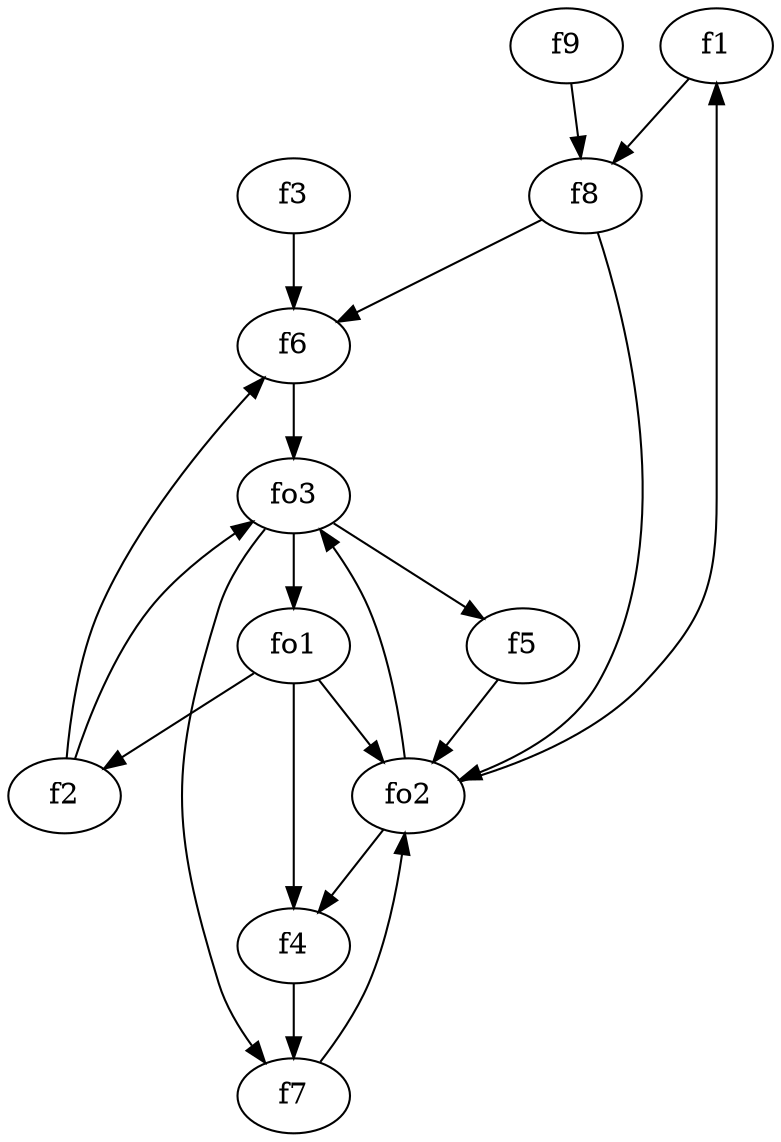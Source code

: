 strict digraph  {
f1;
f2;
f3;
f4;
f5;
f6;
f7;
f8;
f9;
fo1;
fo2;
fo3;
f1 -> f8  [weight=2];
f2 -> fo3  [weight=2];
f2 -> f6  [weight=2];
f3 -> f6  [weight=2];
f4 -> f7  [weight=2];
f5 -> fo2  [weight=2];
f6 -> fo3  [weight=2];
f7 -> fo2  [weight=2];
f8 -> fo2  [weight=2];
f8 -> f6  [weight=2];
f9 -> f8  [weight=2];
fo1 -> f4  [weight=2];
fo1 -> fo2  [weight=2];
fo1 -> f2  [weight=2];
fo2 -> fo3  [weight=2];
fo2 -> f1  [weight=2];
fo2 -> f4  [weight=2];
fo3 -> f7  [weight=2];
fo3 -> f5  [weight=2];
fo3 -> fo1  [weight=2];
}
